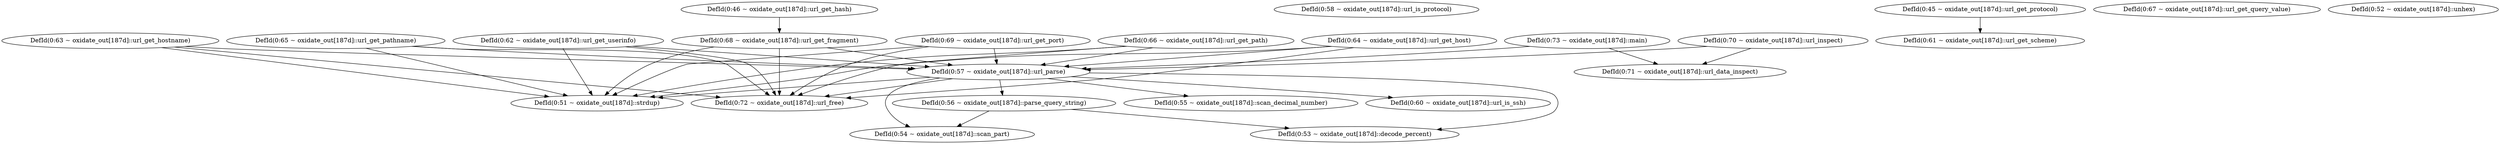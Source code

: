strict digraph {
"DefId(0:72 ~ oxidate_out[187d]::url_free)";
"DefId(0:63 ~ oxidate_out[187d]::url_get_hostname)";
"DefId(0:68 ~ oxidate_out[187d]::url_get_fragment)";
"DefId(0:62 ~ oxidate_out[187d]::url_get_userinfo)";
"DefId(0:57 ~ oxidate_out[187d]::url_parse)";
"DefId(0:66 ~ oxidate_out[187d]::url_get_path)";
"DefId(0:69 ~ oxidate_out[187d]::url_get_port)";
"DefId(0:64 ~ oxidate_out[187d]::url_get_host)";
"DefId(0:65 ~ oxidate_out[187d]::url_get_pathname)";
"DefId(0:51 ~ oxidate_out[187d]::strdup)";
"DefId(0:53 ~ oxidate_out[187d]::decode_percent)";
"DefId(0:56 ~ oxidate_out[187d]::parse_query_string)";
"DefId(0:54 ~ oxidate_out[187d]::scan_part)";
"DefId(0:55 ~ oxidate_out[187d]::scan_decimal_number)";
"DefId(0:60 ~ oxidate_out[187d]::url_is_ssh)";
"DefId(0:73 ~ oxidate_out[187d]::main)";
"DefId(0:70 ~ oxidate_out[187d]::url_inspect)";
"DefId(0:58 ~ oxidate_out[187d]::url_is_protocol)";
"DefId(0:46 ~ oxidate_out[187d]::url_get_hash)";
"DefId(0:61 ~ oxidate_out[187d]::url_get_scheme)";
"DefId(0:45 ~ oxidate_out[187d]::url_get_protocol)";
"DefId(0:67 ~ oxidate_out[187d]::url_get_query_value)";
"DefId(0:52 ~ oxidate_out[187d]::unhex)";
"DefId(0:71 ~ oxidate_out[187d]::url_data_inspect)";
"DefId(0:63 ~ oxidate_out[187d]::url_get_hostname)" -> "DefId(0:72 ~ oxidate_out[187d]::url_free)";
"DefId(0:63 ~ oxidate_out[187d]::url_get_hostname)" -> "DefId(0:51 ~ oxidate_out[187d]::strdup)";
"DefId(0:63 ~ oxidate_out[187d]::url_get_hostname)" -> "DefId(0:57 ~ oxidate_out[187d]::url_parse)";
"DefId(0:68 ~ oxidate_out[187d]::url_get_fragment)" -> "DefId(0:72 ~ oxidate_out[187d]::url_free)";
"DefId(0:68 ~ oxidate_out[187d]::url_get_fragment)" -> "DefId(0:51 ~ oxidate_out[187d]::strdup)";
"DefId(0:68 ~ oxidate_out[187d]::url_get_fragment)" -> "DefId(0:57 ~ oxidate_out[187d]::url_parse)";
"DefId(0:62 ~ oxidate_out[187d]::url_get_userinfo)" -> "DefId(0:72 ~ oxidate_out[187d]::url_free)";
"DefId(0:62 ~ oxidate_out[187d]::url_get_userinfo)" -> "DefId(0:51 ~ oxidate_out[187d]::strdup)";
"DefId(0:62 ~ oxidate_out[187d]::url_get_userinfo)" -> "DefId(0:57 ~ oxidate_out[187d]::url_parse)";
"DefId(0:57 ~ oxidate_out[187d]::url_parse)" -> "DefId(0:72 ~ oxidate_out[187d]::url_free)";
"DefId(0:57 ~ oxidate_out[187d]::url_parse)" -> "DefId(0:51 ~ oxidate_out[187d]::strdup)";
"DefId(0:57 ~ oxidate_out[187d]::url_parse)" -> "DefId(0:53 ~ oxidate_out[187d]::decode_percent)";
"DefId(0:57 ~ oxidate_out[187d]::url_parse)" -> "DefId(0:54 ~ oxidate_out[187d]::scan_part)";
"DefId(0:57 ~ oxidate_out[187d]::url_parse)" -> "DefId(0:56 ~ oxidate_out[187d]::parse_query_string)";
"DefId(0:57 ~ oxidate_out[187d]::url_parse)" -> "DefId(0:55 ~ oxidate_out[187d]::scan_decimal_number)";
"DefId(0:57 ~ oxidate_out[187d]::url_parse)" -> "DefId(0:60 ~ oxidate_out[187d]::url_is_ssh)";
"DefId(0:66 ~ oxidate_out[187d]::url_get_path)" -> "DefId(0:72 ~ oxidate_out[187d]::url_free)";
"DefId(0:66 ~ oxidate_out[187d]::url_get_path)" -> "DefId(0:51 ~ oxidate_out[187d]::strdup)";
"DefId(0:66 ~ oxidate_out[187d]::url_get_path)" -> "DefId(0:57 ~ oxidate_out[187d]::url_parse)";
"DefId(0:69 ~ oxidate_out[187d]::url_get_port)" -> "DefId(0:72 ~ oxidate_out[187d]::url_free)";
"DefId(0:69 ~ oxidate_out[187d]::url_get_port)" -> "DefId(0:51 ~ oxidate_out[187d]::strdup)";
"DefId(0:69 ~ oxidate_out[187d]::url_get_port)" -> "DefId(0:57 ~ oxidate_out[187d]::url_parse)";
"DefId(0:64 ~ oxidate_out[187d]::url_get_host)" -> "DefId(0:72 ~ oxidate_out[187d]::url_free)";
"DefId(0:64 ~ oxidate_out[187d]::url_get_host)" -> "DefId(0:51 ~ oxidate_out[187d]::strdup)";
"DefId(0:64 ~ oxidate_out[187d]::url_get_host)" -> "DefId(0:57 ~ oxidate_out[187d]::url_parse)";
"DefId(0:65 ~ oxidate_out[187d]::url_get_pathname)" -> "DefId(0:72 ~ oxidate_out[187d]::url_free)";
"DefId(0:65 ~ oxidate_out[187d]::url_get_pathname)" -> "DefId(0:51 ~ oxidate_out[187d]::strdup)";
"DefId(0:65 ~ oxidate_out[187d]::url_get_pathname)" -> "DefId(0:57 ~ oxidate_out[187d]::url_parse)";
"DefId(0:56 ~ oxidate_out[187d]::parse_query_string)" -> "DefId(0:53 ~ oxidate_out[187d]::decode_percent)";
"DefId(0:56 ~ oxidate_out[187d]::parse_query_string)" -> "DefId(0:54 ~ oxidate_out[187d]::scan_part)";
"DefId(0:73 ~ oxidate_out[187d]::main)" -> "DefId(0:57 ~ oxidate_out[187d]::url_parse)";
"DefId(0:73 ~ oxidate_out[187d]::main)" -> "DefId(0:71 ~ oxidate_out[187d]::url_data_inspect)";
"DefId(0:70 ~ oxidate_out[187d]::url_inspect)" -> "DefId(0:57 ~ oxidate_out[187d]::url_parse)";
"DefId(0:70 ~ oxidate_out[187d]::url_inspect)" -> "DefId(0:71 ~ oxidate_out[187d]::url_data_inspect)";
"DefId(0:46 ~ oxidate_out[187d]::url_get_hash)" -> "DefId(0:68 ~ oxidate_out[187d]::url_get_fragment)";
"DefId(0:45 ~ oxidate_out[187d]::url_get_protocol)" -> "DefId(0:61 ~ oxidate_out[187d]::url_get_scheme)";
}
